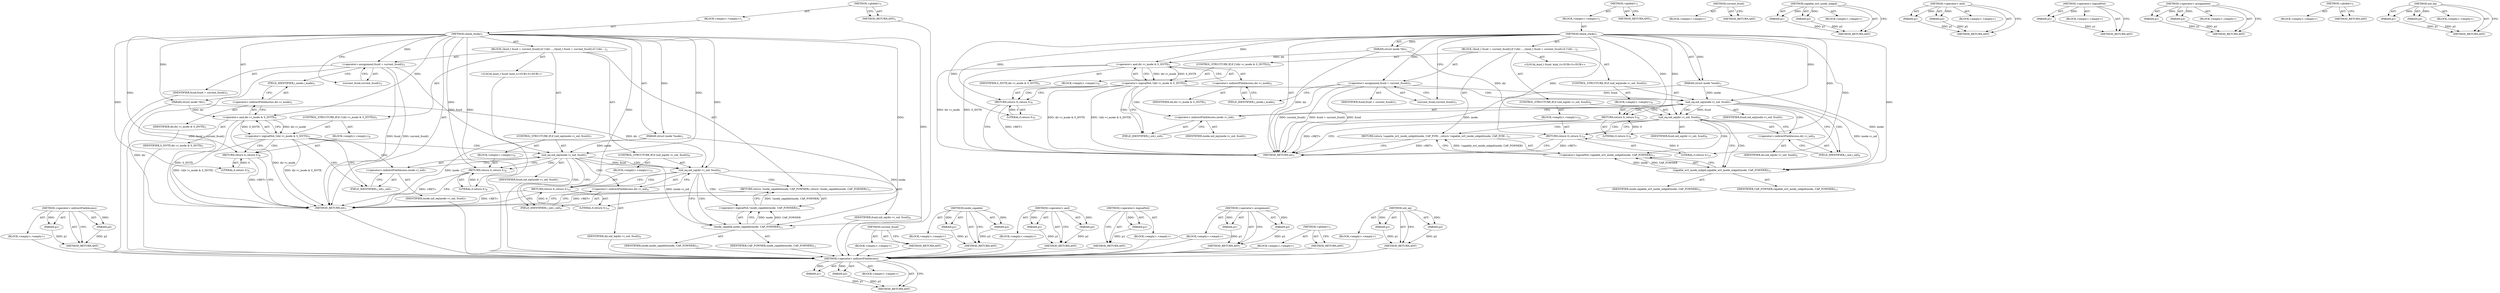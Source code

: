 digraph "uid_eq" {
vulnerable_87 [label=<(METHOD,&lt;operator&gt;.indirectFieldAccess)>];
vulnerable_88 [label=<(PARAM,p1)>];
vulnerable_89 [label=<(PARAM,p2)>];
vulnerable_90 [label=<(BLOCK,&lt;empty&gt;,&lt;empty&gt;)>];
vulnerable_91 [label=<(METHOD_RETURN,ANY)>];
vulnerable_6 [label=<(METHOD,&lt;global&gt;)<SUB>1</SUB>>];
vulnerable_7 [label=<(BLOCK,&lt;empty&gt;,&lt;empty&gt;)<SUB>1</SUB>>];
vulnerable_8 [label=<(METHOD,check_sticky)<SUB>1</SUB>>];
vulnerable_9 [label=<(PARAM,struct inode *dir)<SUB>1</SUB>>];
vulnerable_10 [label=<(PARAM,struct inode *inode)<SUB>1</SUB>>];
vulnerable_11 [label=<(BLOCK,{
	kuid_t fsuid = current_fsuid();

	if (!(dir-...,{
	kuid_t fsuid = current_fsuid();

	if (!(dir-...)<SUB>2</SUB>>];
vulnerable_12 [label="<(LOCAL,kuid_t fsuid: kuid_t)<SUB>3</SUB>>"];
vulnerable_13 [label=<(&lt;operator&gt;.assignment,fsuid = current_fsuid())<SUB>3</SUB>>];
vulnerable_14 [label=<(IDENTIFIER,fsuid,fsuid = current_fsuid())<SUB>3</SUB>>];
vulnerable_15 [label=<(current_fsuid,current_fsuid())<SUB>3</SUB>>];
vulnerable_16 [label=<(CONTROL_STRUCTURE,IF,if (!(dir-&gt;i_mode &amp; S_ISVTX)))<SUB>5</SUB>>];
vulnerable_17 [label=<(&lt;operator&gt;.logicalNot,!(dir-&gt;i_mode &amp; S_ISVTX))<SUB>5</SUB>>];
vulnerable_18 [label=<(&lt;operator&gt;.and,dir-&gt;i_mode &amp; S_ISVTX)<SUB>5</SUB>>];
vulnerable_19 [label=<(&lt;operator&gt;.indirectFieldAccess,dir-&gt;i_mode)<SUB>5</SUB>>];
vulnerable_20 [label=<(IDENTIFIER,dir,dir-&gt;i_mode &amp; S_ISVTX)<SUB>5</SUB>>];
vulnerable_21 [label=<(FIELD_IDENTIFIER,i_mode,i_mode)<SUB>5</SUB>>];
vulnerable_22 [label=<(IDENTIFIER,S_ISVTX,dir-&gt;i_mode &amp; S_ISVTX)<SUB>5</SUB>>];
vulnerable_23 [label=<(BLOCK,&lt;empty&gt;,&lt;empty&gt;)<SUB>6</SUB>>];
vulnerable_24 [label=<(RETURN,return 0;,return 0;)<SUB>6</SUB>>];
vulnerable_25 [label=<(LITERAL,0,return 0;)<SUB>6</SUB>>];
vulnerable_26 [label=<(CONTROL_STRUCTURE,IF,if (uid_eq(inode-&gt;i_uid, fsuid)))<SUB>7</SUB>>];
vulnerable_27 [label=<(uid_eq,uid_eq(inode-&gt;i_uid, fsuid))<SUB>7</SUB>>];
vulnerable_28 [label=<(&lt;operator&gt;.indirectFieldAccess,inode-&gt;i_uid)<SUB>7</SUB>>];
vulnerable_29 [label=<(IDENTIFIER,inode,uid_eq(inode-&gt;i_uid, fsuid))<SUB>7</SUB>>];
vulnerable_30 [label=<(FIELD_IDENTIFIER,i_uid,i_uid)<SUB>7</SUB>>];
vulnerable_31 [label=<(IDENTIFIER,fsuid,uid_eq(inode-&gt;i_uid, fsuid))<SUB>7</SUB>>];
vulnerable_32 [label=<(BLOCK,&lt;empty&gt;,&lt;empty&gt;)<SUB>8</SUB>>];
vulnerable_33 [label=<(RETURN,return 0;,return 0;)<SUB>8</SUB>>];
vulnerable_34 [label=<(LITERAL,0,return 0;)<SUB>8</SUB>>];
vulnerable_35 [label=<(CONTROL_STRUCTURE,IF,if (uid_eq(dir-&gt;i_uid, fsuid)))<SUB>9</SUB>>];
vulnerable_36 [label=<(uid_eq,uid_eq(dir-&gt;i_uid, fsuid))<SUB>9</SUB>>];
vulnerable_37 [label=<(&lt;operator&gt;.indirectFieldAccess,dir-&gt;i_uid)<SUB>9</SUB>>];
vulnerable_38 [label=<(IDENTIFIER,dir,uid_eq(dir-&gt;i_uid, fsuid))<SUB>9</SUB>>];
vulnerable_39 [label=<(FIELD_IDENTIFIER,i_uid,i_uid)<SUB>9</SUB>>];
vulnerable_40 [label=<(IDENTIFIER,fsuid,uid_eq(dir-&gt;i_uid, fsuid))<SUB>9</SUB>>];
vulnerable_41 [label=<(BLOCK,&lt;empty&gt;,&lt;empty&gt;)<SUB>10</SUB>>];
vulnerable_42 [label=<(RETURN,return 0;,return 0;)<SUB>10</SUB>>];
vulnerable_43 [label=<(LITERAL,0,return 0;)<SUB>10</SUB>>];
vulnerable_44 [label=<(RETURN,return !inode_capable(inode, CAP_FOWNER);,return !inode_capable(inode, CAP_FOWNER);)<SUB>11</SUB>>];
vulnerable_45 [label=<(&lt;operator&gt;.logicalNot,!inode_capable(inode, CAP_FOWNER))<SUB>11</SUB>>];
vulnerable_46 [label=<(inode_capable,inode_capable(inode, CAP_FOWNER))<SUB>11</SUB>>];
vulnerable_47 [label=<(IDENTIFIER,inode,inode_capable(inode, CAP_FOWNER))<SUB>11</SUB>>];
vulnerable_48 [label=<(IDENTIFIER,CAP_FOWNER,inode_capable(inode, CAP_FOWNER))<SUB>11</SUB>>];
vulnerable_49 [label=<(METHOD_RETURN,int)<SUB>1</SUB>>];
vulnerable_51 [label=<(METHOD_RETURN,ANY)<SUB>1</SUB>>];
vulnerable_75 [label=<(METHOD,current_fsuid)>];
vulnerable_76 [label=<(BLOCK,&lt;empty&gt;,&lt;empty&gt;)>];
vulnerable_77 [label=<(METHOD_RETURN,ANY)>];
vulnerable_97 [label=<(METHOD,inode_capable)>];
vulnerable_98 [label=<(PARAM,p1)>];
vulnerable_99 [label=<(PARAM,p2)>];
vulnerable_100 [label=<(BLOCK,&lt;empty&gt;,&lt;empty&gt;)>];
vulnerable_101 [label=<(METHOD_RETURN,ANY)>];
vulnerable_82 [label=<(METHOD,&lt;operator&gt;.and)>];
vulnerable_83 [label=<(PARAM,p1)>];
vulnerable_84 [label=<(PARAM,p2)>];
vulnerable_85 [label=<(BLOCK,&lt;empty&gt;,&lt;empty&gt;)>];
vulnerable_86 [label=<(METHOD_RETURN,ANY)>];
vulnerable_78 [label=<(METHOD,&lt;operator&gt;.logicalNot)>];
vulnerable_79 [label=<(PARAM,p1)>];
vulnerable_80 [label=<(BLOCK,&lt;empty&gt;,&lt;empty&gt;)>];
vulnerable_81 [label=<(METHOD_RETURN,ANY)>];
vulnerable_70 [label=<(METHOD,&lt;operator&gt;.assignment)>];
vulnerable_71 [label=<(PARAM,p1)>];
vulnerable_72 [label=<(PARAM,p2)>];
vulnerable_73 [label=<(BLOCK,&lt;empty&gt;,&lt;empty&gt;)>];
vulnerable_74 [label=<(METHOD_RETURN,ANY)>];
vulnerable_64 [label=<(METHOD,&lt;global&gt;)<SUB>1</SUB>>];
vulnerable_65 [label=<(BLOCK,&lt;empty&gt;,&lt;empty&gt;)>];
vulnerable_66 [label=<(METHOD_RETURN,ANY)>];
vulnerable_92 [label=<(METHOD,uid_eq)>];
vulnerable_93 [label=<(PARAM,p1)>];
vulnerable_94 [label=<(PARAM,p2)>];
vulnerable_95 [label=<(BLOCK,&lt;empty&gt;,&lt;empty&gt;)>];
vulnerable_96 [label=<(METHOD_RETURN,ANY)>];
fixed_87 [label=<(METHOD,&lt;operator&gt;.indirectFieldAccess)>];
fixed_88 [label=<(PARAM,p1)>];
fixed_89 [label=<(PARAM,p2)>];
fixed_90 [label=<(BLOCK,&lt;empty&gt;,&lt;empty&gt;)>];
fixed_91 [label=<(METHOD_RETURN,ANY)>];
fixed_6 [label=<(METHOD,&lt;global&gt;)<SUB>1</SUB>>];
fixed_7 [label=<(BLOCK,&lt;empty&gt;,&lt;empty&gt;)<SUB>1</SUB>>];
fixed_8 [label=<(METHOD,check_sticky)<SUB>1</SUB>>];
fixed_9 [label=<(PARAM,struct inode *dir)<SUB>1</SUB>>];
fixed_10 [label=<(PARAM,struct inode *inode)<SUB>1</SUB>>];
fixed_11 [label=<(BLOCK,{
	kuid_t fsuid = current_fsuid();

	if (!(dir-...,{
	kuid_t fsuid = current_fsuid();

	if (!(dir-...)<SUB>2</SUB>>];
fixed_12 [label="<(LOCAL,kuid_t fsuid: kuid_t)<SUB>3</SUB>>"];
fixed_13 [label=<(&lt;operator&gt;.assignment,fsuid = current_fsuid())<SUB>3</SUB>>];
fixed_14 [label=<(IDENTIFIER,fsuid,fsuid = current_fsuid())<SUB>3</SUB>>];
fixed_15 [label=<(current_fsuid,current_fsuid())<SUB>3</SUB>>];
fixed_16 [label=<(CONTROL_STRUCTURE,IF,if (!(dir-&gt;i_mode &amp; S_ISVTX)))<SUB>5</SUB>>];
fixed_17 [label=<(&lt;operator&gt;.logicalNot,!(dir-&gt;i_mode &amp; S_ISVTX))<SUB>5</SUB>>];
fixed_18 [label=<(&lt;operator&gt;.and,dir-&gt;i_mode &amp; S_ISVTX)<SUB>5</SUB>>];
fixed_19 [label=<(&lt;operator&gt;.indirectFieldAccess,dir-&gt;i_mode)<SUB>5</SUB>>];
fixed_20 [label=<(IDENTIFIER,dir,dir-&gt;i_mode &amp; S_ISVTX)<SUB>5</SUB>>];
fixed_21 [label=<(FIELD_IDENTIFIER,i_mode,i_mode)<SUB>5</SUB>>];
fixed_22 [label=<(IDENTIFIER,S_ISVTX,dir-&gt;i_mode &amp; S_ISVTX)<SUB>5</SUB>>];
fixed_23 [label=<(BLOCK,&lt;empty&gt;,&lt;empty&gt;)<SUB>6</SUB>>];
fixed_24 [label=<(RETURN,return 0;,return 0;)<SUB>6</SUB>>];
fixed_25 [label=<(LITERAL,0,return 0;)<SUB>6</SUB>>];
fixed_26 [label=<(CONTROL_STRUCTURE,IF,if (uid_eq(inode-&gt;i_uid, fsuid)))<SUB>7</SUB>>];
fixed_27 [label=<(uid_eq,uid_eq(inode-&gt;i_uid, fsuid))<SUB>7</SUB>>];
fixed_28 [label=<(&lt;operator&gt;.indirectFieldAccess,inode-&gt;i_uid)<SUB>7</SUB>>];
fixed_29 [label=<(IDENTIFIER,inode,uid_eq(inode-&gt;i_uid, fsuid))<SUB>7</SUB>>];
fixed_30 [label=<(FIELD_IDENTIFIER,i_uid,i_uid)<SUB>7</SUB>>];
fixed_31 [label=<(IDENTIFIER,fsuid,uid_eq(inode-&gt;i_uid, fsuid))<SUB>7</SUB>>];
fixed_32 [label=<(BLOCK,&lt;empty&gt;,&lt;empty&gt;)<SUB>8</SUB>>];
fixed_33 [label=<(RETURN,return 0;,return 0;)<SUB>8</SUB>>];
fixed_34 [label=<(LITERAL,0,return 0;)<SUB>8</SUB>>];
fixed_35 [label=<(CONTROL_STRUCTURE,IF,if (uid_eq(dir-&gt;i_uid, fsuid)))<SUB>9</SUB>>];
fixed_36 [label=<(uid_eq,uid_eq(dir-&gt;i_uid, fsuid))<SUB>9</SUB>>];
fixed_37 [label=<(&lt;operator&gt;.indirectFieldAccess,dir-&gt;i_uid)<SUB>9</SUB>>];
fixed_38 [label=<(IDENTIFIER,dir,uid_eq(dir-&gt;i_uid, fsuid))<SUB>9</SUB>>];
fixed_39 [label=<(FIELD_IDENTIFIER,i_uid,i_uid)<SUB>9</SUB>>];
fixed_40 [label=<(IDENTIFIER,fsuid,uid_eq(dir-&gt;i_uid, fsuid))<SUB>9</SUB>>];
fixed_41 [label=<(BLOCK,&lt;empty&gt;,&lt;empty&gt;)<SUB>10</SUB>>];
fixed_42 [label=<(RETURN,return 0;,return 0;)<SUB>10</SUB>>];
fixed_43 [label=<(LITERAL,0,return 0;)<SUB>10</SUB>>];
fixed_44 [label=<(RETURN,return !capable_wrt_inode_uidgid(inode, CAP_FOW...,return !capable_wrt_inode_uidgid(inode, CAP_FOW...)<SUB>11</SUB>>];
fixed_45 [label=<(&lt;operator&gt;.logicalNot,!capable_wrt_inode_uidgid(inode, CAP_FOWNER))<SUB>11</SUB>>];
fixed_46 [label=<(capable_wrt_inode_uidgid,capable_wrt_inode_uidgid(inode, CAP_FOWNER))<SUB>11</SUB>>];
fixed_47 [label=<(IDENTIFIER,inode,capable_wrt_inode_uidgid(inode, CAP_FOWNER))<SUB>11</SUB>>];
fixed_48 [label=<(IDENTIFIER,CAP_FOWNER,capable_wrt_inode_uidgid(inode, CAP_FOWNER))<SUB>11</SUB>>];
fixed_49 [label=<(METHOD_RETURN,int)<SUB>1</SUB>>];
fixed_51 [label=<(METHOD_RETURN,ANY)<SUB>1</SUB>>];
fixed_75 [label=<(METHOD,current_fsuid)>];
fixed_76 [label=<(BLOCK,&lt;empty&gt;,&lt;empty&gt;)>];
fixed_77 [label=<(METHOD_RETURN,ANY)>];
fixed_97 [label=<(METHOD,capable_wrt_inode_uidgid)>];
fixed_98 [label=<(PARAM,p1)>];
fixed_99 [label=<(PARAM,p2)>];
fixed_100 [label=<(BLOCK,&lt;empty&gt;,&lt;empty&gt;)>];
fixed_101 [label=<(METHOD_RETURN,ANY)>];
fixed_82 [label=<(METHOD,&lt;operator&gt;.and)>];
fixed_83 [label=<(PARAM,p1)>];
fixed_84 [label=<(PARAM,p2)>];
fixed_85 [label=<(BLOCK,&lt;empty&gt;,&lt;empty&gt;)>];
fixed_86 [label=<(METHOD_RETURN,ANY)>];
fixed_78 [label=<(METHOD,&lt;operator&gt;.logicalNot)>];
fixed_79 [label=<(PARAM,p1)>];
fixed_80 [label=<(BLOCK,&lt;empty&gt;,&lt;empty&gt;)>];
fixed_81 [label=<(METHOD_RETURN,ANY)>];
fixed_70 [label=<(METHOD,&lt;operator&gt;.assignment)>];
fixed_71 [label=<(PARAM,p1)>];
fixed_72 [label=<(PARAM,p2)>];
fixed_73 [label=<(BLOCK,&lt;empty&gt;,&lt;empty&gt;)>];
fixed_74 [label=<(METHOD_RETURN,ANY)>];
fixed_64 [label=<(METHOD,&lt;global&gt;)<SUB>1</SUB>>];
fixed_65 [label=<(BLOCK,&lt;empty&gt;,&lt;empty&gt;)>];
fixed_66 [label=<(METHOD_RETURN,ANY)>];
fixed_92 [label=<(METHOD,uid_eq)>];
fixed_93 [label=<(PARAM,p1)>];
fixed_94 [label=<(PARAM,p2)>];
fixed_95 [label=<(BLOCK,&lt;empty&gt;,&lt;empty&gt;)>];
fixed_96 [label=<(METHOD_RETURN,ANY)>];
vulnerable_87 -> vulnerable_88  [key=0, label="AST: "];
vulnerable_87 -> vulnerable_88  [key=1, label="DDG: "];
vulnerable_87 -> vulnerable_90  [key=0, label="AST: "];
vulnerable_87 -> vulnerable_89  [key=0, label="AST: "];
vulnerable_87 -> vulnerable_89  [key=1, label="DDG: "];
vulnerable_87 -> vulnerable_91  [key=0, label="AST: "];
vulnerable_87 -> vulnerable_91  [key=1, label="CFG: "];
vulnerable_88 -> vulnerable_91  [key=0, label="DDG: p1"];
vulnerable_89 -> vulnerable_91  [key=0, label="DDG: p2"];
vulnerable_90 -> fixed_87  [key=0];
vulnerable_91 -> fixed_87  [key=0];
vulnerable_6 -> vulnerable_7  [key=0, label="AST: "];
vulnerable_6 -> vulnerable_51  [key=0, label="AST: "];
vulnerable_6 -> vulnerable_51  [key=1, label="CFG: "];
vulnerable_7 -> vulnerable_8  [key=0, label="AST: "];
vulnerable_8 -> vulnerable_9  [key=0, label="AST: "];
vulnerable_8 -> vulnerable_9  [key=1, label="DDG: "];
vulnerable_8 -> vulnerable_10  [key=0, label="AST: "];
vulnerable_8 -> vulnerable_10  [key=1, label="DDG: "];
vulnerable_8 -> vulnerable_11  [key=0, label="AST: "];
vulnerable_8 -> vulnerable_49  [key=0, label="AST: "];
vulnerable_8 -> vulnerable_15  [key=0, label="CFG: "];
vulnerable_8 -> vulnerable_13  [key=0, label="DDG: "];
vulnerable_8 -> vulnerable_24  [key=0, label="DDG: "];
vulnerable_8 -> vulnerable_27  [key=0, label="DDG: "];
vulnerable_8 -> vulnerable_33  [key=0, label="DDG: "];
vulnerable_8 -> vulnerable_36  [key=0, label="DDG: "];
vulnerable_8 -> vulnerable_42  [key=0, label="DDG: "];
vulnerable_8 -> vulnerable_18  [key=0, label="DDG: "];
vulnerable_8 -> vulnerable_25  [key=0, label="DDG: "];
vulnerable_8 -> vulnerable_34  [key=0, label="DDG: "];
vulnerable_8 -> vulnerable_43  [key=0, label="DDG: "];
vulnerable_8 -> vulnerable_46  [key=0, label="DDG: "];
vulnerable_9 -> vulnerable_49  [key=0, label="DDG: dir"];
vulnerable_9 -> vulnerable_36  [key=0, label="DDG: dir"];
vulnerable_9 -> vulnerable_18  [key=0, label="DDG: dir"];
vulnerable_10 -> vulnerable_49  [key=0, label="DDG: inode"];
vulnerable_10 -> vulnerable_27  [key=0, label="DDG: inode"];
vulnerable_10 -> vulnerable_46  [key=0, label="DDG: inode"];
vulnerable_11 -> vulnerable_12  [key=0, label="AST: "];
vulnerable_11 -> vulnerable_13  [key=0, label="AST: "];
vulnerable_11 -> vulnerable_16  [key=0, label="AST: "];
vulnerable_11 -> vulnerable_26  [key=0, label="AST: "];
vulnerable_11 -> vulnerable_35  [key=0, label="AST: "];
vulnerable_11 -> vulnerable_44  [key=0, label="AST: "];
vulnerable_12 -> fixed_87  [key=0];
vulnerable_13 -> vulnerable_14  [key=0, label="AST: "];
vulnerable_13 -> vulnerable_15  [key=0, label="AST: "];
vulnerable_13 -> vulnerable_21  [key=0, label="CFG: "];
vulnerable_13 -> vulnerable_49  [key=0, label="DDG: fsuid"];
vulnerable_13 -> vulnerable_49  [key=1, label="DDG: current_fsuid()"];
vulnerable_13 -> vulnerable_49  [key=2, label="DDG: fsuid = current_fsuid()"];
vulnerable_13 -> vulnerable_27  [key=0, label="DDG: fsuid"];
vulnerable_14 -> fixed_87  [key=0];
vulnerable_15 -> vulnerable_13  [key=0, label="CFG: "];
vulnerable_16 -> vulnerable_17  [key=0, label="AST: "];
vulnerable_16 -> vulnerable_23  [key=0, label="AST: "];
vulnerable_17 -> vulnerable_18  [key=0, label="AST: "];
vulnerable_17 -> vulnerable_24  [key=0, label="CFG: "];
vulnerable_17 -> vulnerable_24  [key=1, label="CDG: "];
vulnerable_17 -> vulnerable_30  [key=0, label="CFG: "];
vulnerable_17 -> vulnerable_30  [key=1, label="CDG: "];
vulnerable_17 -> vulnerable_49  [key=0, label="DDG: dir-&gt;i_mode &amp; S_ISVTX"];
vulnerable_17 -> vulnerable_49  [key=1, label="DDG: !(dir-&gt;i_mode &amp; S_ISVTX)"];
vulnerable_17 -> vulnerable_28  [key=0, label="CDG: "];
vulnerable_17 -> vulnerable_27  [key=0, label="CDG: "];
vulnerable_18 -> vulnerable_19  [key=0, label="AST: "];
vulnerable_18 -> vulnerable_22  [key=0, label="AST: "];
vulnerable_18 -> vulnerable_17  [key=0, label="CFG: "];
vulnerable_18 -> vulnerable_17  [key=1, label="DDG: dir-&gt;i_mode"];
vulnerable_18 -> vulnerable_17  [key=2, label="DDG: S_ISVTX"];
vulnerable_18 -> vulnerable_49  [key=0, label="DDG: dir-&gt;i_mode"];
vulnerable_18 -> vulnerable_49  [key=1, label="DDG: S_ISVTX"];
vulnerable_19 -> vulnerable_20  [key=0, label="AST: "];
vulnerable_19 -> vulnerable_21  [key=0, label="AST: "];
vulnerable_19 -> vulnerable_18  [key=0, label="CFG: "];
vulnerable_20 -> fixed_87  [key=0];
vulnerable_21 -> vulnerable_19  [key=0, label="CFG: "];
vulnerable_22 -> fixed_87  [key=0];
vulnerable_23 -> vulnerable_24  [key=0, label="AST: "];
vulnerable_24 -> vulnerable_25  [key=0, label="AST: "];
vulnerable_24 -> vulnerable_49  [key=0, label="CFG: "];
vulnerable_24 -> vulnerable_49  [key=1, label="DDG: &lt;RET&gt;"];
vulnerable_25 -> vulnerable_24  [key=0, label="DDG: 0"];
vulnerable_26 -> vulnerable_27  [key=0, label="AST: "];
vulnerable_26 -> vulnerable_32  [key=0, label="AST: "];
vulnerable_27 -> vulnerable_28  [key=0, label="AST: "];
vulnerable_27 -> vulnerable_31  [key=0, label="AST: "];
vulnerable_27 -> vulnerable_33  [key=0, label="CFG: "];
vulnerable_27 -> vulnerable_33  [key=1, label="CDG: "];
vulnerable_27 -> vulnerable_39  [key=0, label="CFG: "];
vulnerable_27 -> vulnerable_39  [key=1, label="CDG: "];
vulnerable_27 -> vulnerable_36  [key=0, label="DDG: fsuid"];
vulnerable_27 -> vulnerable_36  [key=1, label="CDG: "];
vulnerable_27 -> vulnerable_46  [key=0, label="DDG: inode-&gt;i_uid"];
vulnerable_27 -> vulnerable_37  [key=0, label="CDG: "];
vulnerable_28 -> vulnerable_29  [key=0, label="AST: "];
vulnerable_28 -> vulnerable_30  [key=0, label="AST: "];
vulnerable_28 -> vulnerable_27  [key=0, label="CFG: "];
vulnerable_29 -> fixed_87  [key=0];
vulnerable_30 -> vulnerable_28  [key=0, label="CFG: "];
vulnerable_31 -> fixed_87  [key=0];
vulnerable_32 -> vulnerable_33  [key=0, label="AST: "];
vulnerable_33 -> vulnerable_34  [key=0, label="AST: "];
vulnerable_33 -> vulnerable_49  [key=0, label="CFG: "];
vulnerable_33 -> vulnerable_49  [key=1, label="DDG: &lt;RET&gt;"];
vulnerable_34 -> vulnerable_33  [key=0, label="DDG: 0"];
vulnerable_35 -> vulnerable_36  [key=0, label="AST: "];
vulnerable_35 -> vulnerable_41  [key=0, label="AST: "];
vulnerable_36 -> vulnerable_37  [key=0, label="AST: "];
vulnerable_36 -> vulnerable_40  [key=0, label="AST: "];
vulnerable_36 -> vulnerable_42  [key=0, label="CFG: "];
vulnerable_36 -> vulnerable_42  [key=1, label="CDG: "];
vulnerable_36 -> vulnerable_46  [key=0, label="CFG: "];
vulnerable_36 -> vulnerable_46  [key=1, label="CDG: "];
vulnerable_36 -> vulnerable_44  [key=0, label="CDG: "];
vulnerable_36 -> vulnerable_45  [key=0, label="CDG: "];
vulnerable_37 -> vulnerable_38  [key=0, label="AST: "];
vulnerable_37 -> vulnerable_39  [key=0, label="AST: "];
vulnerable_37 -> vulnerable_36  [key=0, label="CFG: "];
vulnerable_38 -> fixed_87  [key=0];
vulnerable_39 -> vulnerable_37  [key=0, label="CFG: "];
vulnerable_40 -> fixed_87  [key=0];
vulnerable_41 -> vulnerable_42  [key=0, label="AST: "];
vulnerable_42 -> vulnerable_43  [key=0, label="AST: "];
vulnerable_42 -> vulnerable_49  [key=0, label="CFG: "];
vulnerable_42 -> vulnerable_49  [key=1, label="DDG: &lt;RET&gt;"];
vulnerable_43 -> vulnerable_42  [key=0, label="DDG: 0"];
vulnerable_44 -> vulnerable_45  [key=0, label="AST: "];
vulnerable_44 -> vulnerable_49  [key=0, label="CFG: "];
vulnerable_44 -> vulnerable_49  [key=1, label="DDG: &lt;RET&gt;"];
vulnerable_45 -> vulnerable_46  [key=0, label="AST: "];
vulnerable_45 -> vulnerable_44  [key=0, label="CFG: "];
vulnerable_45 -> vulnerable_44  [key=1, label="DDG: !inode_capable(inode, CAP_FOWNER)"];
vulnerable_46 -> vulnerable_47  [key=0, label="AST: "];
vulnerable_46 -> vulnerable_48  [key=0, label="AST: "];
vulnerable_46 -> vulnerable_45  [key=0, label="CFG: "];
vulnerable_46 -> vulnerable_45  [key=1, label="DDG: inode"];
vulnerable_46 -> vulnerable_45  [key=2, label="DDG: CAP_FOWNER"];
vulnerable_47 -> fixed_87  [key=0];
vulnerable_48 -> fixed_87  [key=0];
vulnerable_49 -> fixed_87  [key=0];
vulnerable_51 -> fixed_87  [key=0];
vulnerable_75 -> vulnerable_76  [key=0, label="AST: "];
vulnerable_75 -> vulnerable_77  [key=0, label="AST: "];
vulnerable_75 -> vulnerable_77  [key=1, label="CFG: "];
vulnerable_76 -> fixed_87  [key=0];
vulnerable_77 -> fixed_87  [key=0];
vulnerable_97 -> vulnerable_98  [key=0, label="AST: "];
vulnerable_97 -> vulnerable_98  [key=1, label="DDG: "];
vulnerable_97 -> vulnerable_100  [key=0, label="AST: "];
vulnerable_97 -> vulnerable_99  [key=0, label="AST: "];
vulnerable_97 -> vulnerable_99  [key=1, label="DDG: "];
vulnerable_97 -> vulnerable_101  [key=0, label="AST: "];
vulnerable_97 -> vulnerable_101  [key=1, label="CFG: "];
vulnerable_98 -> vulnerable_101  [key=0, label="DDG: p1"];
vulnerable_99 -> vulnerable_101  [key=0, label="DDG: p2"];
vulnerable_100 -> fixed_87  [key=0];
vulnerable_101 -> fixed_87  [key=0];
vulnerable_82 -> vulnerable_83  [key=0, label="AST: "];
vulnerable_82 -> vulnerable_83  [key=1, label="DDG: "];
vulnerable_82 -> vulnerable_85  [key=0, label="AST: "];
vulnerable_82 -> vulnerable_84  [key=0, label="AST: "];
vulnerable_82 -> vulnerable_84  [key=1, label="DDG: "];
vulnerable_82 -> vulnerable_86  [key=0, label="AST: "];
vulnerable_82 -> vulnerable_86  [key=1, label="CFG: "];
vulnerable_83 -> vulnerable_86  [key=0, label="DDG: p1"];
vulnerable_84 -> vulnerable_86  [key=0, label="DDG: p2"];
vulnerable_85 -> fixed_87  [key=0];
vulnerable_86 -> fixed_87  [key=0];
vulnerable_78 -> vulnerable_79  [key=0, label="AST: "];
vulnerable_78 -> vulnerable_79  [key=1, label="DDG: "];
vulnerable_78 -> vulnerable_80  [key=0, label="AST: "];
vulnerable_78 -> vulnerable_81  [key=0, label="AST: "];
vulnerable_78 -> vulnerable_81  [key=1, label="CFG: "];
vulnerable_79 -> vulnerable_81  [key=0, label="DDG: p1"];
vulnerable_80 -> fixed_87  [key=0];
vulnerable_81 -> fixed_87  [key=0];
vulnerable_70 -> vulnerable_71  [key=0, label="AST: "];
vulnerable_70 -> vulnerable_71  [key=1, label="DDG: "];
vulnerable_70 -> vulnerable_73  [key=0, label="AST: "];
vulnerable_70 -> vulnerable_72  [key=0, label="AST: "];
vulnerable_70 -> vulnerable_72  [key=1, label="DDG: "];
vulnerable_70 -> vulnerable_74  [key=0, label="AST: "];
vulnerable_70 -> vulnerable_74  [key=1, label="CFG: "];
vulnerable_71 -> vulnerable_74  [key=0, label="DDG: p1"];
vulnerable_72 -> vulnerable_74  [key=0, label="DDG: p2"];
vulnerable_73 -> fixed_87  [key=0];
vulnerable_74 -> fixed_87  [key=0];
vulnerable_64 -> vulnerable_65  [key=0, label="AST: "];
vulnerable_64 -> vulnerable_66  [key=0, label="AST: "];
vulnerable_64 -> vulnerable_66  [key=1, label="CFG: "];
vulnerable_65 -> fixed_87  [key=0];
vulnerable_66 -> fixed_87  [key=0];
vulnerable_92 -> vulnerable_93  [key=0, label="AST: "];
vulnerable_92 -> vulnerable_93  [key=1, label="DDG: "];
vulnerable_92 -> vulnerable_95  [key=0, label="AST: "];
vulnerable_92 -> vulnerable_94  [key=0, label="AST: "];
vulnerable_92 -> vulnerable_94  [key=1, label="DDG: "];
vulnerable_92 -> vulnerable_96  [key=0, label="AST: "];
vulnerable_92 -> vulnerable_96  [key=1, label="CFG: "];
vulnerable_93 -> vulnerable_96  [key=0, label="DDG: p1"];
vulnerable_94 -> vulnerable_96  [key=0, label="DDG: p2"];
vulnerable_95 -> fixed_87  [key=0];
vulnerable_96 -> fixed_87  [key=0];
fixed_87 -> fixed_88  [key=0, label="AST: "];
fixed_87 -> fixed_88  [key=1, label="DDG: "];
fixed_87 -> fixed_90  [key=0, label="AST: "];
fixed_87 -> fixed_89  [key=0, label="AST: "];
fixed_87 -> fixed_89  [key=1, label="DDG: "];
fixed_87 -> fixed_91  [key=0, label="AST: "];
fixed_87 -> fixed_91  [key=1, label="CFG: "];
fixed_88 -> fixed_91  [key=0, label="DDG: p1"];
fixed_89 -> fixed_91  [key=0, label="DDG: p2"];
fixed_6 -> fixed_7  [key=0, label="AST: "];
fixed_6 -> fixed_51  [key=0, label="AST: "];
fixed_6 -> fixed_51  [key=1, label="CFG: "];
fixed_7 -> fixed_8  [key=0, label="AST: "];
fixed_8 -> fixed_9  [key=0, label="AST: "];
fixed_8 -> fixed_9  [key=1, label="DDG: "];
fixed_8 -> fixed_10  [key=0, label="AST: "];
fixed_8 -> fixed_10  [key=1, label="DDG: "];
fixed_8 -> fixed_11  [key=0, label="AST: "];
fixed_8 -> fixed_49  [key=0, label="AST: "];
fixed_8 -> fixed_15  [key=0, label="CFG: "];
fixed_8 -> fixed_13  [key=0, label="DDG: "];
fixed_8 -> fixed_24  [key=0, label="DDG: "];
fixed_8 -> fixed_27  [key=0, label="DDG: "];
fixed_8 -> fixed_33  [key=0, label="DDG: "];
fixed_8 -> fixed_36  [key=0, label="DDG: "];
fixed_8 -> fixed_42  [key=0, label="DDG: "];
fixed_8 -> fixed_18  [key=0, label="DDG: "];
fixed_8 -> fixed_25  [key=0, label="DDG: "];
fixed_8 -> fixed_34  [key=0, label="DDG: "];
fixed_8 -> fixed_43  [key=0, label="DDG: "];
fixed_8 -> fixed_46  [key=0, label="DDG: "];
fixed_9 -> fixed_49  [key=0, label="DDG: dir"];
fixed_9 -> fixed_36  [key=0, label="DDG: dir"];
fixed_9 -> fixed_18  [key=0, label="DDG: dir"];
fixed_10 -> fixed_49  [key=0, label="DDG: inode"];
fixed_10 -> fixed_27  [key=0, label="DDG: inode"];
fixed_10 -> fixed_46  [key=0, label="DDG: inode"];
fixed_11 -> fixed_12  [key=0, label="AST: "];
fixed_11 -> fixed_13  [key=0, label="AST: "];
fixed_11 -> fixed_16  [key=0, label="AST: "];
fixed_11 -> fixed_26  [key=0, label="AST: "];
fixed_11 -> fixed_35  [key=0, label="AST: "];
fixed_11 -> fixed_44  [key=0, label="AST: "];
fixed_13 -> fixed_14  [key=0, label="AST: "];
fixed_13 -> fixed_15  [key=0, label="AST: "];
fixed_13 -> fixed_21  [key=0, label="CFG: "];
fixed_13 -> fixed_49  [key=0, label="DDG: fsuid"];
fixed_13 -> fixed_49  [key=1, label="DDG: current_fsuid()"];
fixed_13 -> fixed_49  [key=2, label="DDG: fsuid = current_fsuid()"];
fixed_13 -> fixed_27  [key=0, label="DDG: fsuid"];
fixed_15 -> fixed_13  [key=0, label="CFG: "];
fixed_16 -> fixed_17  [key=0, label="AST: "];
fixed_16 -> fixed_23  [key=0, label="AST: "];
fixed_17 -> fixed_18  [key=0, label="AST: "];
fixed_17 -> fixed_24  [key=0, label="CFG: "];
fixed_17 -> fixed_24  [key=1, label="CDG: "];
fixed_17 -> fixed_30  [key=0, label="CFG: "];
fixed_17 -> fixed_30  [key=1, label="CDG: "];
fixed_17 -> fixed_49  [key=0, label="DDG: dir-&gt;i_mode &amp; S_ISVTX"];
fixed_17 -> fixed_49  [key=1, label="DDG: !(dir-&gt;i_mode &amp; S_ISVTX)"];
fixed_17 -> fixed_28  [key=0, label="CDG: "];
fixed_17 -> fixed_27  [key=0, label="CDG: "];
fixed_18 -> fixed_19  [key=0, label="AST: "];
fixed_18 -> fixed_22  [key=0, label="AST: "];
fixed_18 -> fixed_17  [key=0, label="CFG: "];
fixed_18 -> fixed_17  [key=1, label="DDG: dir-&gt;i_mode"];
fixed_18 -> fixed_17  [key=2, label="DDG: S_ISVTX"];
fixed_18 -> fixed_49  [key=0, label="DDG: dir-&gt;i_mode"];
fixed_18 -> fixed_49  [key=1, label="DDG: S_ISVTX"];
fixed_19 -> fixed_20  [key=0, label="AST: "];
fixed_19 -> fixed_21  [key=0, label="AST: "];
fixed_19 -> fixed_18  [key=0, label="CFG: "];
fixed_21 -> fixed_19  [key=0, label="CFG: "];
fixed_23 -> fixed_24  [key=0, label="AST: "];
fixed_24 -> fixed_25  [key=0, label="AST: "];
fixed_24 -> fixed_49  [key=0, label="CFG: "];
fixed_24 -> fixed_49  [key=1, label="DDG: &lt;RET&gt;"];
fixed_25 -> fixed_24  [key=0, label="DDG: 0"];
fixed_26 -> fixed_27  [key=0, label="AST: "];
fixed_26 -> fixed_32  [key=0, label="AST: "];
fixed_27 -> fixed_28  [key=0, label="AST: "];
fixed_27 -> fixed_31  [key=0, label="AST: "];
fixed_27 -> fixed_33  [key=0, label="CFG: "];
fixed_27 -> fixed_33  [key=1, label="CDG: "];
fixed_27 -> fixed_39  [key=0, label="CFG: "];
fixed_27 -> fixed_39  [key=1, label="CDG: "];
fixed_27 -> fixed_36  [key=0, label="DDG: fsuid"];
fixed_27 -> fixed_36  [key=1, label="CDG: "];
fixed_27 -> fixed_46  [key=0, label="DDG: inode-&gt;i_uid"];
fixed_27 -> fixed_37  [key=0, label="CDG: "];
fixed_28 -> fixed_29  [key=0, label="AST: "];
fixed_28 -> fixed_30  [key=0, label="AST: "];
fixed_28 -> fixed_27  [key=0, label="CFG: "];
fixed_30 -> fixed_28  [key=0, label="CFG: "];
fixed_32 -> fixed_33  [key=0, label="AST: "];
fixed_33 -> fixed_34  [key=0, label="AST: "];
fixed_33 -> fixed_49  [key=0, label="CFG: "];
fixed_33 -> fixed_49  [key=1, label="DDG: &lt;RET&gt;"];
fixed_34 -> fixed_33  [key=0, label="DDG: 0"];
fixed_35 -> fixed_36  [key=0, label="AST: "];
fixed_35 -> fixed_41  [key=0, label="AST: "];
fixed_36 -> fixed_37  [key=0, label="AST: "];
fixed_36 -> fixed_40  [key=0, label="AST: "];
fixed_36 -> fixed_42  [key=0, label="CFG: "];
fixed_36 -> fixed_42  [key=1, label="CDG: "];
fixed_36 -> fixed_46  [key=0, label="CFG: "];
fixed_36 -> fixed_46  [key=1, label="CDG: "];
fixed_36 -> fixed_44  [key=0, label="CDG: "];
fixed_36 -> fixed_45  [key=0, label="CDG: "];
fixed_37 -> fixed_38  [key=0, label="AST: "];
fixed_37 -> fixed_39  [key=0, label="AST: "];
fixed_37 -> fixed_36  [key=0, label="CFG: "];
fixed_39 -> fixed_37  [key=0, label="CFG: "];
fixed_41 -> fixed_42  [key=0, label="AST: "];
fixed_42 -> fixed_43  [key=0, label="AST: "];
fixed_42 -> fixed_49  [key=0, label="CFG: "];
fixed_42 -> fixed_49  [key=1, label="DDG: &lt;RET&gt;"];
fixed_43 -> fixed_42  [key=0, label="DDG: 0"];
fixed_44 -> fixed_45  [key=0, label="AST: "];
fixed_44 -> fixed_49  [key=0, label="CFG: "];
fixed_44 -> fixed_49  [key=1, label="DDG: &lt;RET&gt;"];
fixed_45 -> fixed_46  [key=0, label="AST: "];
fixed_45 -> fixed_44  [key=0, label="CFG: "];
fixed_45 -> fixed_44  [key=1, label="DDG: !capable_wrt_inode_uidgid(inode, CAP_FOWNER)"];
fixed_46 -> fixed_47  [key=0, label="AST: "];
fixed_46 -> fixed_48  [key=0, label="AST: "];
fixed_46 -> fixed_45  [key=0, label="CFG: "];
fixed_46 -> fixed_45  [key=1, label="DDG: inode"];
fixed_46 -> fixed_45  [key=2, label="DDG: CAP_FOWNER"];
fixed_75 -> fixed_76  [key=0, label="AST: "];
fixed_75 -> fixed_77  [key=0, label="AST: "];
fixed_75 -> fixed_77  [key=1, label="CFG: "];
fixed_97 -> fixed_98  [key=0, label="AST: "];
fixed_97 -> fixed_98  [key=1, label="DDG: "];
fixed_97 -> fixed_100  [key=0, label="AST: "];
fixed_97 -> fixed_99  [key=0, label="AST: "];
fixed_97 -> fixed_99  [key=1, label="DDG: "];
fixed_97 -> fixed_101  [key=0, label="AST: "];
fixed_97 -> fixed_101  [key=1, label="CFG: "];
fixed_98 -> fixed_101  [key=0, label="DDG: p1"];
fixed_99 -> fixed_101  [key=0, label="DDG: p2"];
fixed_82 -> fixed_83  [key=0, label="AST: "];
fixed_82 -> fixed_83  [key=1, label="DDG: "];
fixed_82 -> fixed_85  [key=0, label="AST: "];
fixed_82 -> fixed_84  [key=0, label="AST: "];
fixed_82 -> fixed_84  [key=1, label="DDG: "];
fixed_82 -> fixed_86  [key=0, label="AST: "];
fixed_82 -> fixed_86  [key=1, label="CFG: "];
fixed_83 -> fixed_86  [key=0, label="DDG: p1"];
fixed_84 -> fixed_86  [key=0, label="DDG: p2"];
fixed_78 -> fixed_79  [key=0, label="AST: "];
fixed_78 -> fixed_79  [key=1, label="DDG: "];
fixed_78 -> fixed_80  [key=0, label="AST: "];
fixed_78 -> fixed_81  [key=0, label="AST: "];
fixed_78 -> fixed_81  [key=1, label="CFG: "];
fixed_79 -> fixed_81  [key=0, label="DDG: p1"];
fixed_70 -> fixed_71  [key=0, label="AST: "];
fixed_70 -> fixed_71  [key=1, label="DDG: "];
fixed_70 -> fixed_73  [key=0, label="AST: "];
fixed_70 -> fixed_72  [key=0, label="AST: "];
fixed_70 -> fixed_72  [key=1, label="DDG: "];
fixed_70 -> fixed_74  [key=0, label="AST: "];
fixed_70 -> fixed_74  [key=1, label="CFG: "];
fixed_71 -> fixed_74  [key=0, label="DDG: p1"];
fixed_72 -> fixed_74  [key=0, label="DDG: p2"];
fixed_64 -> fixed_65  [key=0, label="AST: "];
fixed_64 -> fixed_66  [key=0, label="AST: "];
fixed_64 -> fixed_66  [key=1, label="CFG: "];
fixed_92 -> fixed_93  [key=0, label="AST: "];
fixed_92 -> fixed_93  [key=1, label="DDG: "];
fixed_92 -> fixed_95  [key=0, label="AST: "];
fixed_92 -> fixed_94  [key=0, label="AST: "];
fixed_92 -> fixed_94  [key=1, label="DDG: "];
fixed_92 -> fixed_96  [key=0, label="AST: "];
fixed_92 -> fixed_96  [key=1, label="CFG: "];
fixed_93 -> fixed_96  [key=0, label="DDG: p1"];
fixed_94 -> fixed_96  [key=0, label="DDG: p2"];
}
